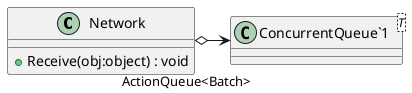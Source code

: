 @startuml
class Network {
    + Receive(obj:object) : void
}
class "ConcurrentQueue`1"<T> {
}
Network o-> "ActionQueue<Batch>" "ConcurrentQueue`1"
@enduml
